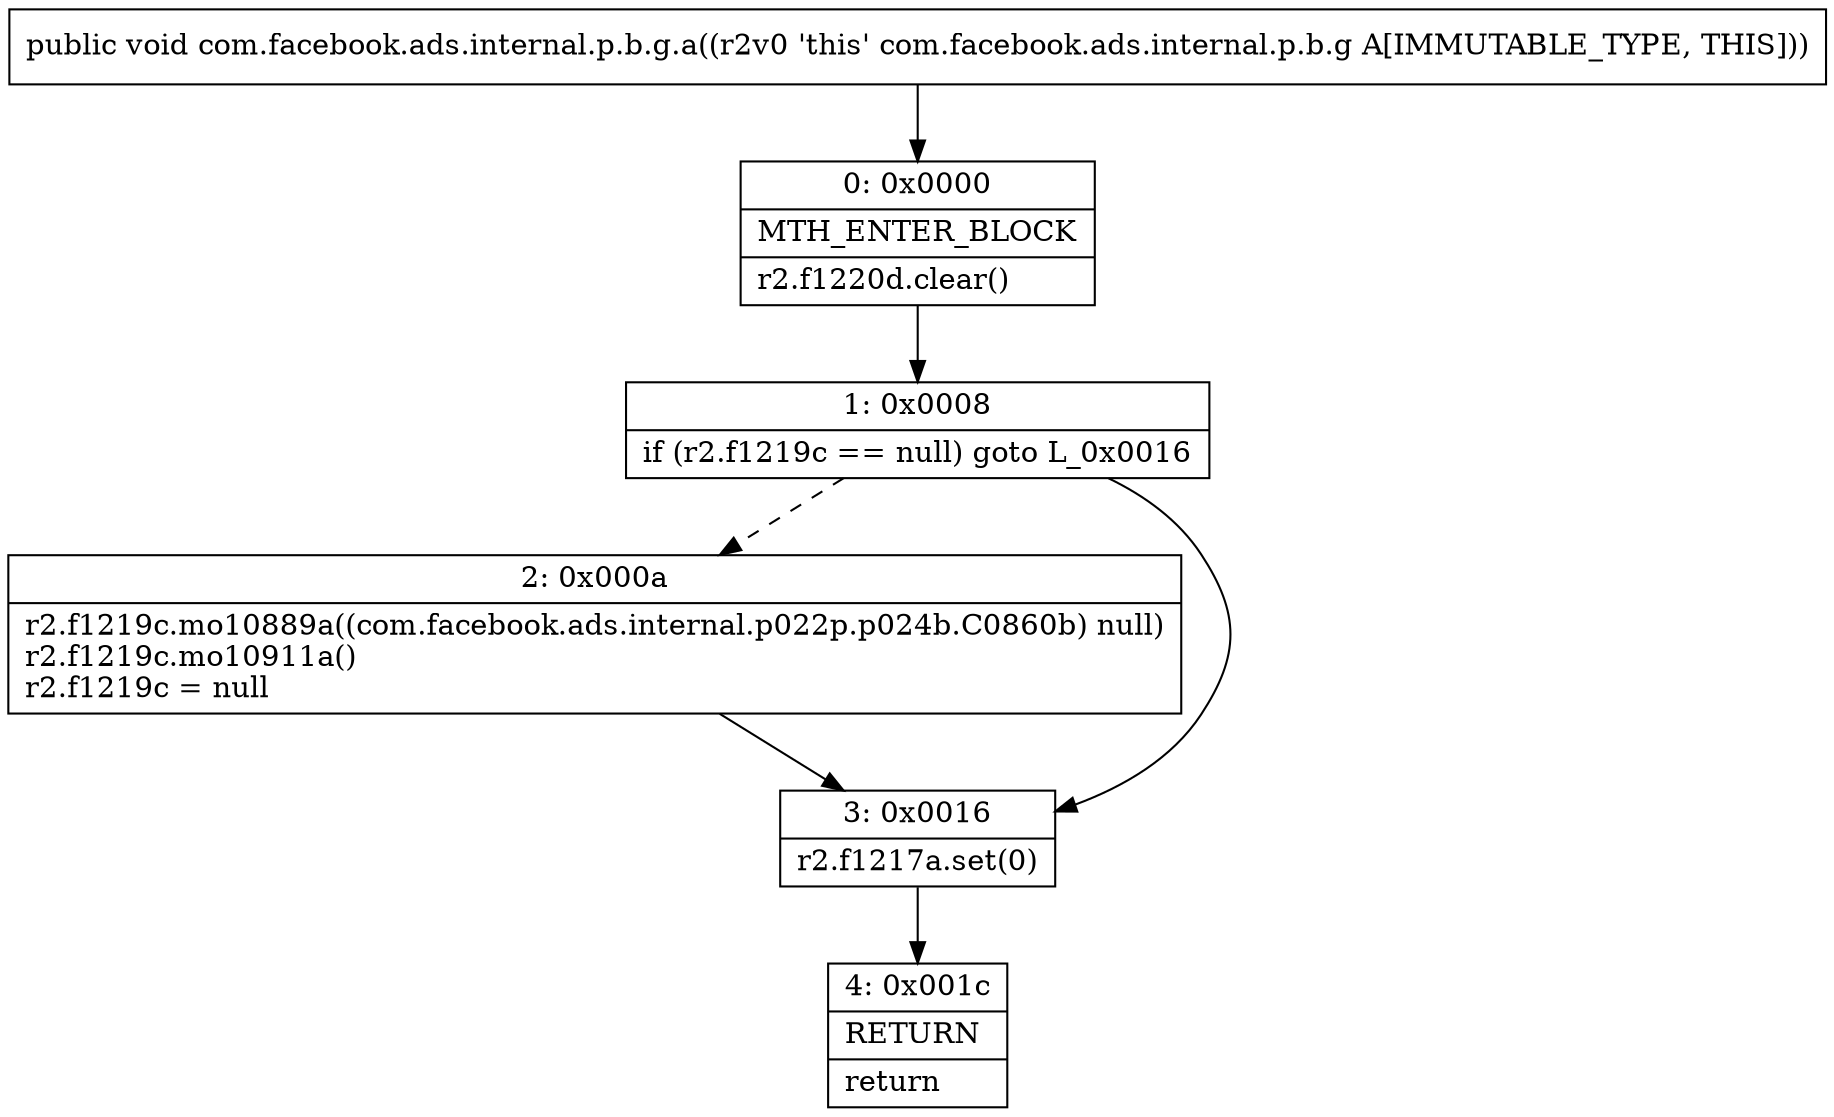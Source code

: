 digraph "CFG forcom.facebook.ads.internal.p.b.g.a()V" {
Node_0 [shape=record,label="{0\:\ 0x0000|MTH_ENTER_BLOCK\l|r2.f1220d.clear()\l}"];
Node_1 [shape=record,label="{1\:\ 0x0008|if (r2.f1219c == null) goto L_0x0016\l}"];
Node_2 [shape=record,label="{2\:\ 0x000a|r2.f1219c.mo10889a((com.facebook.ads.internal.p022p.p024b.C0860b) null)\lr2.f1219c.mo10911a()\lr2.f1219c = null\l}"];
Node_3 [shape=record,label="{3\:\ 0x0016|r2.f1217a.set(0)\l}"];
Node_4 [shape=record,label="{4\:\ 0x001c|RETURN\l|return\l}"];
MethodNode[shape=record,label="{public void com.facebook.ads.internal.p.b.g.a((r2v0 'this' com.facebook.ads.internal.p.b.g A[IMMUTABLE_TYPE, THIS])) }"];
MethodNode -> Node_0;
Node_0 -> Node_1;
Node_1 -> Node_2[style=dashed];
Node_1 -> Node_3;
Node_2 -> Node_3;
Node_3 -> Node_4;
}

